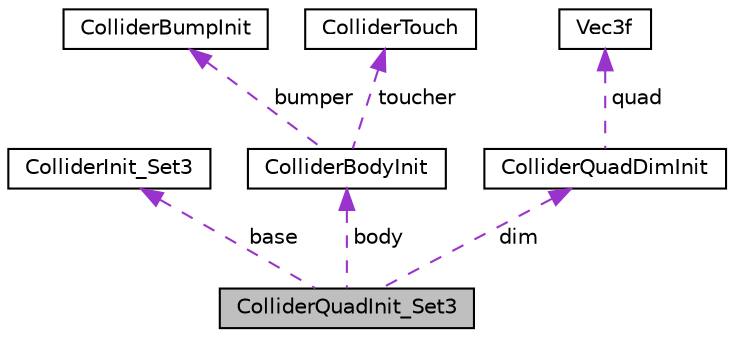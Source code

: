 digraph "ColliderQuadInit_Set3"
{
 // LATEX_PDF_SIZE
  edge [fontname="Helvetica",fontsize="10",labelfontname="Helvetica",labelfontsize="10"];
  node [fontname="Helvetica",fontsize="10",shape=record];
  Node1 [label="ColliderQuadInit_Set3",height=0.2,width=0.4,color="black", fillcolor="grey75", style="filled", fontcolor="black",tooltip=" "];
  Node2 -> Node1 [dir="back",color="darkorchid3",fontsize="10",style="dashed",label=" base" ,fontname="Helvetica"];
  Node2 [label="ColliderInit_Set3",height=0.2,width=0.4,color="black", fillcolor="white", style="filled",URL="$db/ddf/structColliderInit__Set3.html",tooltip=" "];
  Node3 -> Node1 [dir="back",color="darkorchid3",fontsize="10",style="dashed",label=" body" ,fontname="Helvetica"];
  Node3 [label="ColliderBodyInit",height=0.2,width=0.4,color="black", fillcolor="white", style="filled",URL="$d5/d92/structColliderBodyInit.html",tooltip=" "];
  Node4 -> Node3 [dir="back",color="darkorchid3",fontsize="10",style="dashed",label=" bumper" ,fontname="Helvetica"];
  Node4 [label="ColliderBumpInit",height=0.2,width=0.4,color="black", fillcolor="white", style="filled",URL="$dc/daa/structColliderBumpInit.html",tooltip=" "];
  Node5 -> Node3 [dir="back",color="darkorchid3",fontsize="10",style="dashed",label=" toucher" ,fontname="Helvetica"];
  Node5 [label="ColliderTouch",height=0.2,width=0.4,color="black", fillcolor="white", style="filled",URL="$da/d5d/structColliderTouch.html",tooltip=" "];
  Node6 -> Node1 [dir="back",color="darkorchid3",fontsize="10",style="dashed",label=" dim" ,fontname="Helvetica"];
  Node6 [label="ColliderQuadDimInit",height=0.2,width=0.4,color="black", fillcolor="white", style="filled",URL="$de/d00/structColliderQuadDimInit.html",tooltip=" "];
  Node7 -> Node6 [dir="back",color="darkorchid3",fontsize="10",style="dashed",label=" quad" ,fontname="Helvetica"];
  Node7 [label="Vec3f",height=0.2,width=0.4,color="black", fillcolor="white", style="filled",URL="$d0/dc7/structVec3f.html",tooltip=" "];
}
